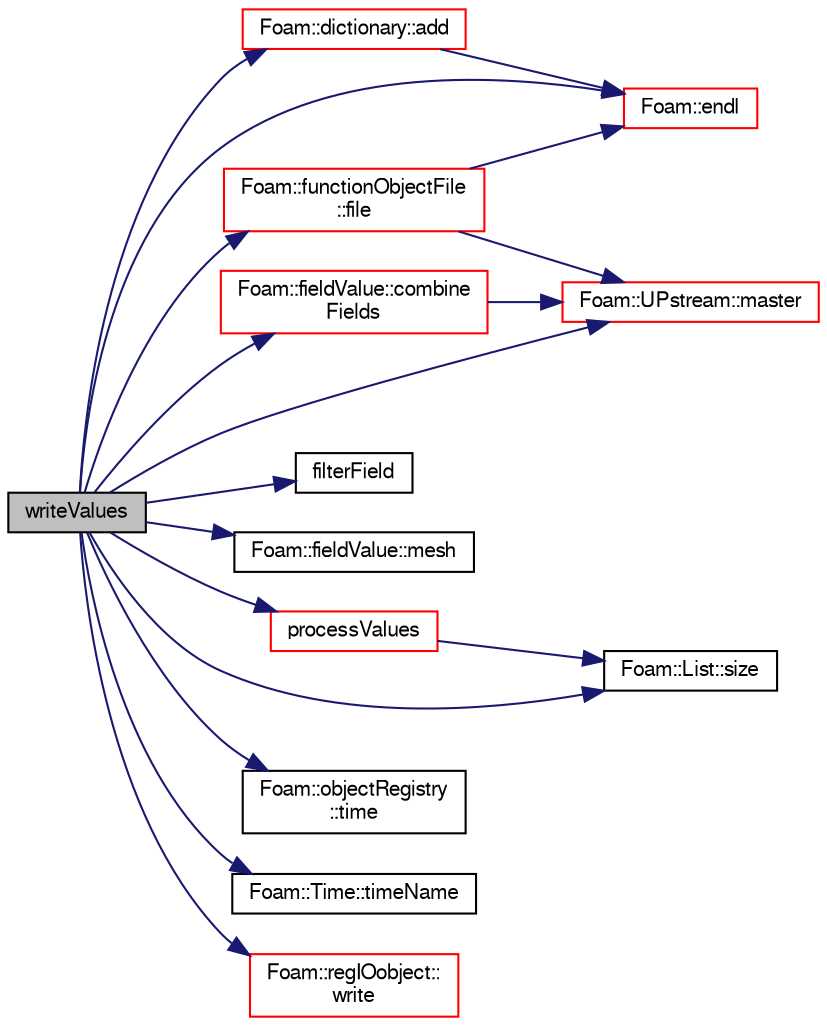 digraph "writeValues"
{
  bgcolor="transparent";
  edge [fontname="FreeSans",fontsize="10",labelfontname="FreeSans",labelfontsize="10"];
  node [fontname="FreeSans",fontsize="10",shape=record];
  rankdir="LR";
  Node707 [label="writeValues",height=0.2,width=0.4,color="black", fillcolor="grey75", style="filled", fontcolor="black"];
  Node707 -> Node708 [color="midnightblue",fontsize="10",style="solid",fontname="FreeSans"];
  Node708 [label="Foam::dictionary::add",height=0.2,width=0.4,color="red",URL="$a26014.html#ac2ddcab42322c8d8af5e5830ab4d431b",tooltip="Add a new entry. "];
  Node708 -> Node711 [color="midnightblue",fontsize="10",style="solid",fontname="FreeSans"];
  Node711 [label="Foam::endl",height=0.2,width=0.4,color="red",URL="$a21124.html#a2db8fe02a0d3909e9351bb4275b23ce4",tooltip="Add newline and flush stream. "];
  Node707 -> Node751 [color="midnightblue",fontsize="10",style="solid",fontname="FreeSans"];
  Node751 [label="Foam::fieldValue::combine\lFields",height=0.2,width=0.4,color="red",URL="$a28730.html#ae9e87db5645f020a41378fc7fcd9b8bd",tooltip="Combine fields from all processor domains into single field. "];
  Node751 -> Node763 [color="midnightblue",fontsize="10",style="solid",fontname="FreeSans"];
  Node763 [label="Foam::UPstream::master",height=0.2,width=0.4,color="red",URL="$a26270.html#a36af549940a0aae3733774649594489f",tooltip="Am I the master process. "];
  Node707 -> Node711 [color="midnightblue",fontsize="10",style="solid",fontname="FreeSans"];
  Node707 -> Node765 [color="midnightblue",fontsize="10",style="solid",fontname="FreeSans"];
  Node765 [label="Foam::functionObjectFile\l::file",height=0.2,width=0.4,color="red",URL="$a26122.html#aa14822a6edd4ec6d642d61132850f2b4",tooltip="Return access to the file (if only 1) "];
  Node765 -> Node711 [color="midnightblue",fontsize="10",style="solid",fontname="FreeSans"];
  Node765 -> Node763 [color="midnightblue",fontsize="10",style="solid",fontname="FreeSans"];
  Node707 -> Node766 [color="midnightblue",fontsize="10",style="solid",fontname="FreeSans"];
  Node766 [label="filterField",height=0.2,width=0.4,color="black",URL="$a28722.html#a828a5ba73185f8ac31a11a8a9fd9b3f2",tooltip="Filter a field according to cellIds. "];
  Node707 -> Node763 [color="midnightblue",fontsize="10",style="solid",fontname="FreeSans"];
  Node707 -> Node767 [color="midnightblue",fontsize="10",style="solid",fontname="FreeSans"];
  Node767 [label="Foam::fieldValue::mesh",height=0.2,width=0.4,color="black",URL="$a28730.html#acb31d92d519d673eae6328d85d16fa52",tooltip="Helper function to return the reference to the mesh. "];
  Node707 -> Node768 [color="midnightblue",fontsize="10",style="solid",fontname="FreeSans"];
  Node768 [label="processValues",height=0.2,width=0.4,color="red",URL="$a28722.html#a3ee3ef0dce4b4491df744d2af65f4d0f",tooltip="Apply the &#39;operation&#39; to the values. "];
  Node768 -> Node760 [color="midnightblue",fontsize="10",style="solid",fontname="FreeSans"];
  Node760 [label="Foam::List::size",height=0.2,width=0.4,color="black",URL="$a25694.html#a8a5f6fa29bd4b500caf186f60245b384",tooltip="Override size to be inconsistent with allocated storage. "];
  Node707 -> Node760 [color="midnightblue",fontsize="10",style="solid",fontname="FreeSans"];
  Node707 -> Node784 [color="midnightblue",fontsize="10",style="solid",fontname="FreeSans"];
  Node784 [label="Foam::objectRegistry\l::time",height=0.2,width=0.4,color="black",URL="$a26326.html#a0d94096809fe3376b29a2a29ca11bb18",tooltip="Return time. "];
  Node707 -> Node785 [color="midnightblue",fontsize="10",style="solid",fontname="FreeSans"];
  Node785 [label="Foam::Time::timeName",height=0.2,width=0.4,color="black",URL="$a26350.html#ad9d86fef6eca18797c786726cf925179",tooltip="Return time name of given scalar time. "];
  Node707 -> Node786 [color="midnightblue",fontsize="10",style="solid",fontname="FreeSans"];
  Node786 [label="Foam::regIOobject::\lwrite",height=0.2,width=0.4,color="red",URL="$a26334.html#ad48b7b943e88478c15879659cce7aebc",tooltip="Write using setting from DB. "];
}
